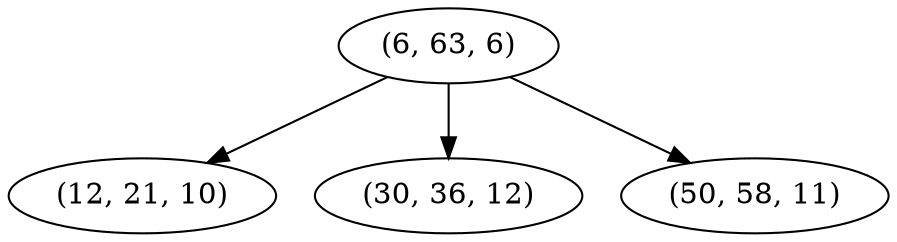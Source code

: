 digraph tree {
    "(6, 63, 6)";
    "(12, 21, 10)";
    "(30, 36, 12)";
    "(50, 58, 11)";
    "(6, 63, 6)" -> "(12, 21, 10)";
    "(6, 63, 6)" -> "(30, 36, 12)";
    "(6, 63, 6)" -> "(50, 58, 11)";
}
